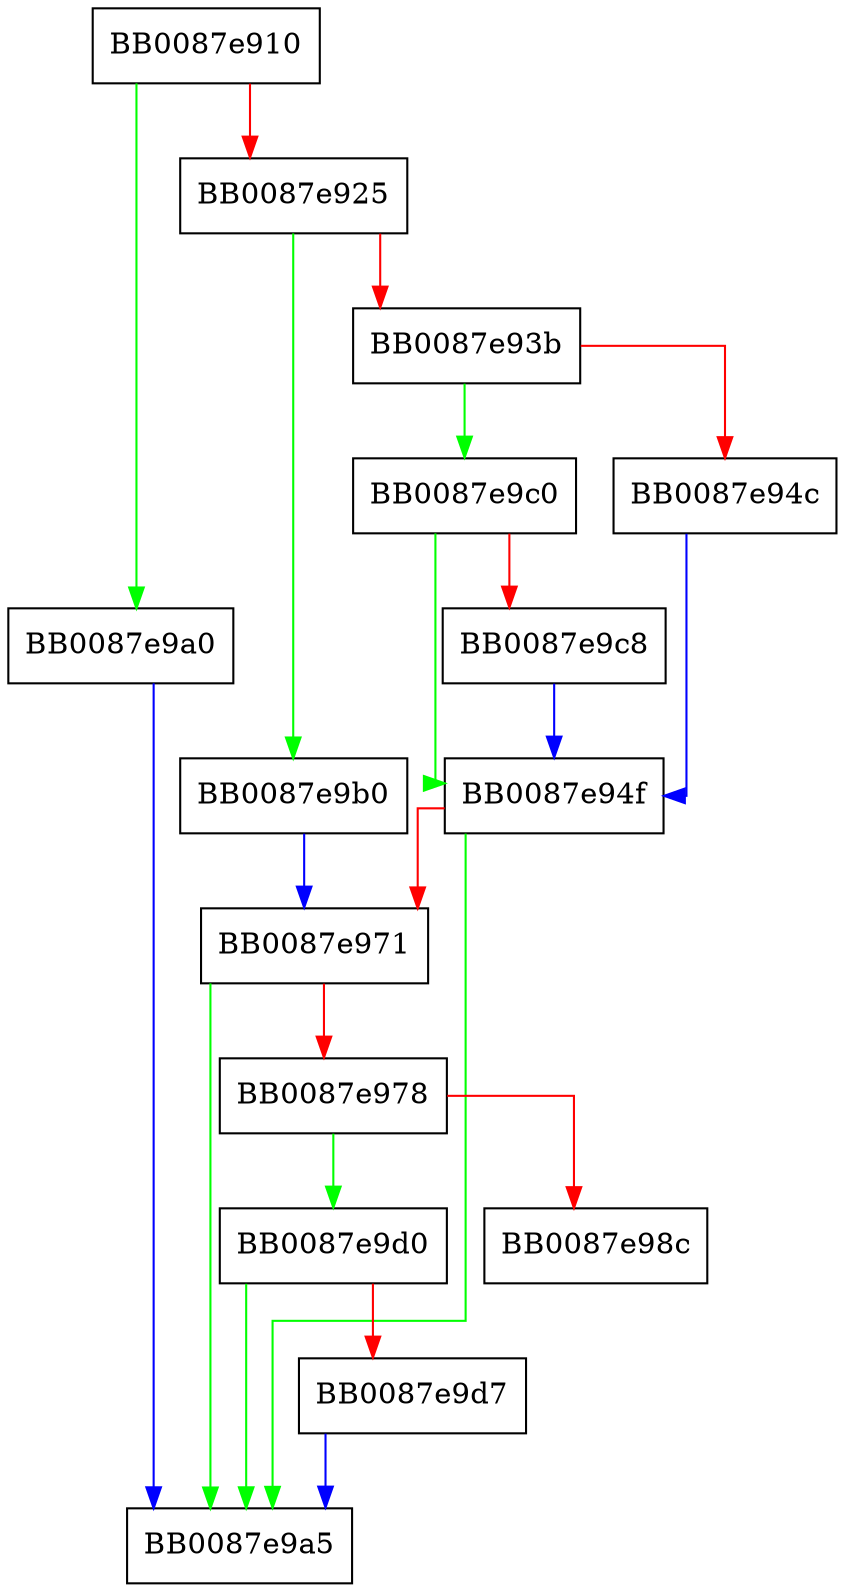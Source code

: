 digraph clearerr {
  node [shape="box"];
  graph [splines=ortho];
  BB0087e910 -> BB0087e9a0 [color="green"];
  BB0087e910 -> BB0087e925 [color="red"];
  BB0087e925 -> BB0087e9b0 [color="green"];
  BB0087e925 -> BB0087e93b [color="red"];
  BB0087e93b -> BB0087e9c0 [color="green"];
  BB0087e93b -> BB0087e94c [color="red"];
  BB0087e94c -> BB0087e94f [color="blue"];
  BB0087e94f -> BB0087e9a5 [color="green"];
  BB0087e94f -> BB0087e971 [color="red"];
  BB0087e971 -> BB0087e9a5 [color="green"];
  BB0087e971 -> BB0087e978 [color="red"];
  BB0087e978 -> BB0087e9d0 [color="green"];
  BB0087e978 -> BB0087e98c [color="red"];
  BB0087e9a0 -> BB0087e9a5 [color="blue"];
  BB0087e9b0 -> BB0087e971 [color="blue"];
  BB0087e9c0 -> BB0087e94f [color="green"];
  BB0087e9c0 -> BB0087e9c8 [color="red"];
  BB0087e9c8 -> BB0087e94f [color="blue"];
  BB0087e9d0 -> BB0087e9a5 [color="green"];
  BB0087e9d0 -> BB0087e9d7 [color="red"];
  BB0087e9d7 -> BB0087e9a5 [color="blue"];
}
